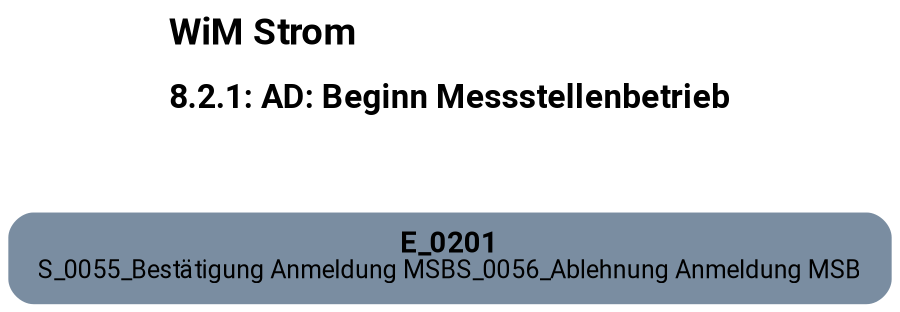 digraph D {
    labelloc="t";
    label=<<B><FONT POINT-SIZE="18">WiM Strom</FONT></B><BR align="left"/><BR/><B><FONT POINT-SIZE="16">8.2.1: AD: Beginn Messstellenbetrieb</FONT></B><BR align="left"/><BR/><BR/><BR/>>;
    ratio="compress";
    concentrate=true;
    pack=true;
    rankdir=TB;
    packmode="array";
    size="20,20";
    "Empty" [margin="0.2,0.12", shape=box, style="filled,rounded", penwidth=0.0, fillcolor="#7a8da1", label=<<B>E_0201</B><BR align="center"/><FONT point-size="12">S_0055_Bestätigung Anmeldung MSB
S_0056_Ablehnung Anmeldung MSB</FONT><BR align="center"/>>, fontname="Roboto, sans-serif"];


    bgcolor="transparent";
fontname="Roboto, sans-serif";
}